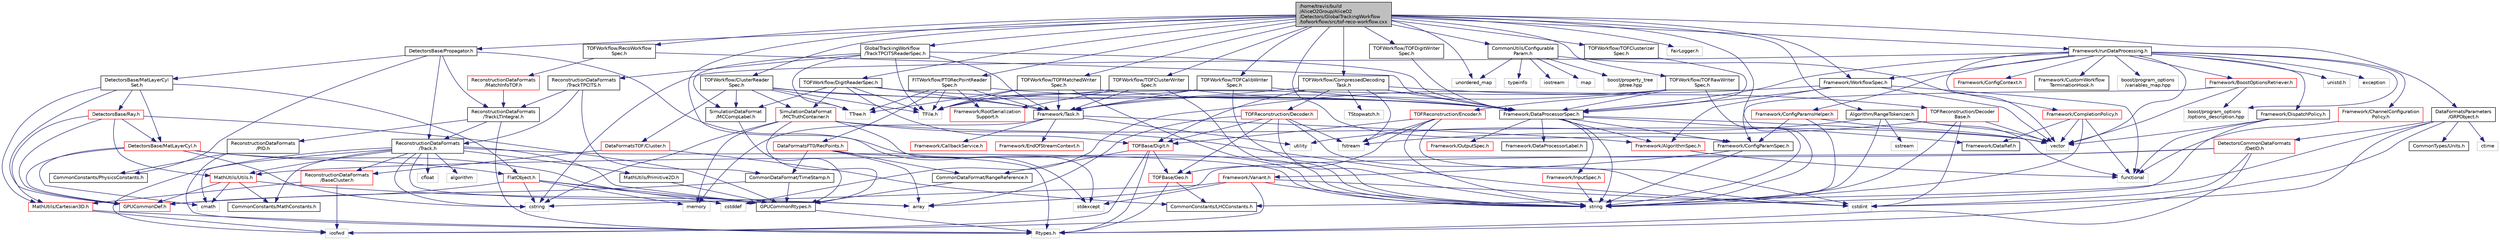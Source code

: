 digraph "/home/travis/build/AliceO2Group/AliceO2/Detectors/GlobalTrackingWorkflow/tofworkflow/src/tof-reco-workflow.cxx"
{
 // INTERACTIVE_SVG=YES
  bgcolor="transparent";
  edge [fontname="Helvetica",fontsize="10",labelfontname="Helvetica",labelfontsize="10"];
  node [fontname="Helvetica",fontsize="10",shape=record];
  Node0 [label="/home/travis/build\l/AliceO2Group/AliceO2\l/Detectors/GlobalTrackingWorkflow\l/tofworkflow/src/tof-reco-workflow.cxx",height=0.2,width=0.4,color="black", fillcolor="grey75", style="filled", fontcolor="black"];
  Node0 -> Node1 [color="midnightblue",fontsize="10",style="solid",fontname="Helvetica"];
  Node1 [label="DetectorsBase/Propagator.h",height=0.2,width=0.4,color="black",URL="$d2/df9/Propagator_8h.html"];
  Node1 -> Node2 [color="midnightblue",fontsize="10",style="solid",fontname="Helvetica"];
  Node2 [label="string",height=0.2,width=0.4,color="grey75"];
  Node1 -> Node3 [color="midnightblue",fontsize="10",style="solid",fontname="Helvetica"];
  Node3 [label="CommonConstants/PhysicsConstants.h",height=0.2,width=0.4,color="black",URL="$d3/d9d/PhysicsConstants_8h.html",tooltip="Header to collect physics constants. "];
  Node1 -> Node4 [color="midnightblue",fontsize="10",style="solid",fontname="Helvetica"];
  Node4 [label="ReconstructionDataFormats\l/Track.h",height=0.2,width=0.4,color="black",URL="$d7/d8b/DataFormats_2Reconstruction_2include_2ReconstructionDataFormats_2Track_8h.html"];
  Node4 -> Node5 [color="midnightblue",fontsize="10",style="solid",fontname="Helvetica"];
  Node5 [label="GPUCommonRtypes.h",height=0.2,width=0.4,color="black",URL="$d2/d45/GPUCommonRtypes_8h.html"];
  Node5 -> Node6 [color="midnightblue",fontsize="10",style="solid",fontname="Helvetica"];
  Node6 [label="Rtypes.h",height=0.2,width=0.4,color="grey75"];
  Node4 -> Node7 [color="midnightblue",fontsize="10",style="solid",fontname="Helvetica"];
  Node7 [label="algorithm",height=0.2,width=0.4,color="grey75"];
  Node4 -> Node8 [color="midnightblue",fontsize="10",style="solid",fontname="Helvetica"];
  Node8 [label="array",height=0.2,width=0.4,color="grey75"];
  Node4 -> Node9 [color="midnightblue",fontsize="10",style="solid",fontname="Helvetica"];
  Node9 [label="cfloat",height=0.2,width=0.4,color="grey75"];
  Node4 -> Node10 [color="midnightblue",fontsize="10",style="solid",fontname="Helvetica"];
  Node10 [label="cmath",height=0.2,width=0.4,color="grey75"];
  Node4 -> Node11 [color="midnightblue",fontsize="10",style="solid",fontname="Helvetica"];
  Node11 [label="cstring",height=0.2,width=0.4,color="grey75"];
  Node4 -> Node12 [color="midnightblue",fontsize="10",style="solid",fontname="Helvetica"];
  Node12 [label="iosfwd",height=0.2,width=0.4,color="grey75"];
  Node4 -> Node13 [color="midnightblue",fontsize="10",style="solid",fontname="Helvetica"];
  Node13 [label="ReconstructionDataFormats\l/BaseCluster.h",height=0.2,width=0.4,color="red",URL="$d4/de2/BaseCluster_8h.html"];
  Node13 -> Node12 [color="midnightblue",fontsize="10",style="solid",fontname="Helvetica"];
  Node13 -> Node33 [color="midnightblue",fontsize="10",style="solid",fontname="Helvetica"];
  Node33 [label="MathUtils/Cartesian3D.h",height=0.2,width=0.4,color="red",URL="$dd/d76/Cartesian3D_8h.html"];
  Node33 -> Node6 [color="midnightblue",fontsize="10",style="solid",fontname="Helvetica"];
  Node33 -> Node12 [color="midnightblue",fontsize="10",style="solid",fontname="Helvetica"];
  Node4 -> Node2 [color="midnightblue",fontsize="10",style="solid",fontname="Helvetica"];
  Node4 -> Node32 [color="midnightblue",fontsize="10",style="solid",fontname="Helvetica"];
  Node32 [label="CommonConstants/MathConstants.h",height=0.2,width=0.4,color="black",URL="$d6/d84/MathConstants_8h.html",tooltip="useful math constants "];
  Node4 -> Node27 [color="midnightblue",fontsize="10",style="solid",fontname="Helvetica"];
  Node27 [label="MathUtils/Utils.h",height=0.2,width=0.4,color="red",URL="$d9/d52/Common_2MathUtils_2include_2MathUtils_2Utils_8h.html"];
  Node27 -> Node8 [color="midnightblue",fontsize="10",style="solid",fontname="Helvetica"];
  Node27 -> Node10 [color="midnightblue",fontsize="10",style="solid",fontname="Helvetica"];
  Node27 -> Node28 [color="midnightblue",fontsize="10",style="solid",fontname="Helvetica"];
  Node28 [label="GPUCommonDef.h",height=0.2,width=0.4,color="red",URL="$df/d21/GPUCommonDef_8h.html"];
  Node27 -> Node32 [color="midnightblue",fontsize="10",style="solid",fontname="Helvetica"];
  Node4 -> Node43 [color="midnightblue",fontsize="10",style="solid",fontname="Helvetica"];
  Node43 [label="MathUtils/Primitive2D.h",height=0.2,width=0.4,color="black",URL="$d8/d77/Primitive2D_8h.html",tooltip="Declarations of 2D primitives: straight line (XY interval) and circle. "];
  Node43 -> Node5 [color="midnightblue",fontsize="10",style="solid",fontname="Helvetica"];
  Node1 -> Node44 [color="midnightblue",fontsize="10",style="solid",fontname="Helvetica"];
  Node44 [label="ReconstructionDataFormats\l/TrackLTIntegral.h",height=0.2,width=0.4,color="black",URL="$d6/db1/TrackLTIntegral_8h.html",tooltip="Track Length and TOF integral. "];
  Node44 -> Node6 [color="midnightblue",fontsize="10",style="solid",fontname="Helvetica"];
  Node44 -> Node45 [color="midnightblue",fontsize="10",style="solid",fontname="Helvetica"];
  Node45 [label="ReconstructionDataFormats\l/PID.h",height=0.2,width=0.4,color="black",URL="$d5/d08/DataFormats_2Reconstruction_2include_2ReconstructionDataFormats_2PID_8h.html"];
  Node45 -> Node6 [color="midnightblue",fontsize="10",style="solid",fontname="Helvetica"];
  Node45 -> Node3 [color="midnightblue",fontsize="10",style="solid",fontname="Helvetica"];
  Node44 -> Node4 [color="midnightblue",fontsize="10",style="solid",fontname="Helvetica"];
  Node1 -> Node46 [color="midnightblue",fontsize="10",style="solid",fontname="Helvetica"];
  Node46 [label="DetectorsBase/MatLayerCyl\lSet.h",height=0.2,width=0.4,color="black",URL="$d9/da9/MatLayerCylSet_8h.html",tooltip="Declarations for the wrapper for the set of cylindrical material layers. "];
  Node46 -> Node28 [color="midnightblue",fontsize="10",style="solid",fontname="Helvetica"];
  Node46 -> Node47 [color="midnightblue",fontsize="10",style="solid",fontname="Helvetica"];
  Node47 [label="DetectorsBase/MatLayerCyl.h",height=0.2,width=0.4,color="red",URL="$da/df3/MatLayerCyl_8h.html",tooltip="Declarations for single cylindrical material layer class. "];
  Node47 -> Node10 [color="midnightblue",fontsize="10",style="solid",fontname="Helvetica"];
  Node47 -> Node11 [color="midnightblue",fontsize="10",style="solid",fontname="Helvetica"];
  Node47 -> Node28 [color="midnightblue",fontsize="10",style="solid",fontname="Helvetica"];
  Node47 -> Node48 [color="midnightblue",fontsize="10",style="solid",fontname="Helvetica"];
  Node48 [label="FlatObject.h",height=0.2,width=0.4,color="red",URL="$db/dff/FlatObject_8h.html",tooltip="Definition of FlatObject class. "];
  Node48 -> Node49 [color="midnightblue",fontsize="10",style="solid",fontname="Helvetica"];
  Node49 [label="cstddef",height=0.2,width=0.4,color="grey75"];
  Node48 -> Node50 [color="midnightblue",fontsize="10",style="solid",fontname="Helvetica"];
  Node50 [label="memory",height=0.2,width=0.4,color="grey75"];
  Node48 -> Node11 [color="midnightblue",fontsize="10",style="solid",fontname="Helvetica"];
  Node48 -> Node28 [color="midnightblue",fontsize="10",style="solid",fontname="Helvetica"];
  Node48 -> Node5 [color="midnightblue",fontsize="10",style="solid",fontname="Helvetica"];
  Node47 -> Node5 [color="midnightblue",fontsize="10",style="solid",fontname="Helvetica"];
  Node46 -> Node52 [color="midnightblue",fontsize="10",style="solid",fontname="Helvetica"];
  Node52 [label="DetectorsBase/Ray.h",height=0.2,width=0.4,color="red",URL="$d4/d1b/Ray_8h.html"];
  Node52 -> Node5 [color="midnightblue",fontsize="10",style="solid",fontname="Helvetica"];
  Node52 -> Node28 [color="midnightblue",fontsize="10",style="solid",fontname="Helvetica"];
  Node52 -> Node47 [color="midnightblue",fontsize="10",style="solid",fontname="Helvetica"];
  Node52 -> Node27 [color="midnightblue",fontsize="10",style="solid",fontname="Helvetica"];
  Node52 -> Node33 [color="midnightblue",fontsize="10",style="solid",fontname="Helvetica"];
  Node46 -> Node48 [color="midnightblue",fontsize="10",style="solid",fontname="Helvetica"];
  Node46 -> Node33 [color="midnightblue",fontsize="10",style="solid",fontname="Helvetica"];
  Node0 -> Node53 [color="midnightblue",fontsize="10",style="solid",fontname="Helvetica"];
  Node53 [label="GlobalTrackingWorkflow\l/TrackTPCITSReaderSpec.h",height=0.2,width=0.4,color="black",URL="$de/daa/TrackTPCITSReaderSpec_8h.html"];
  Node53 -> Node54 [color="midnightblue",fontsize="10",style="solid",fontname="Helvetica"];
  Node54 [label="TFile.h",height=0.2,width=0.4,color="grey75"];
  Node53 -> Node55 [color="midnightblue",fontsize="10",style="solid",fontname="Helvetica"];
  Node55 [label="TTree.h",height=0.2,width=0.4,color="grey75"];
  Node53 -> Node56 [color="midnightblue",fontsize="10",style="solid",fontname="Helvetica"];
  Node56 [label="Framework/DataProcessorSpec.h",height=0.2,width=0.4,color="black",URL="$d0/df4/DataProcessorSpec_8h.html"];
  Node56 -> Node57 [color="midnightblue",fontsize="10",style="solid",fontname="Helvetica"];
  Node57 [label="Framework/AlgorithmSpec.h",height=0.2,width=0.4,color="red",URL="$d0/d14/AlgorithmSpec_8h.html"];
  Node57 -> Node125 [color="midnightblue",fontsize="10",style="solid",fontname="Helvetica"];
  Node125 [label="functional",height=0.2,width=0.4,color="grey75"];
  Node56 -> Node154 [color="midnightblue",fontsize="10",style="solid",fontname="Helvetica"];
  Node154 [label="Framework/ConfigParamSpec.h",height=0.2,width=0.4,color="black",URL="$d0/d1c/ConfigParamSpec_8h.html"];
  Node154 -> Node155 [color="midnightblue",fontsize="10",style="solid",fontname="Helvetica"];
  Node155 [label="Framework/Variant.h",height=0.2,width=0.4,color="red",URL="$de/d56/Variant_8h.html"];
  Node155 -> Node11 [color="midnightblue",fontsize="10",style="solid",fontname="Helvetica"];
  Node155 -> Node25 [color="midnightblue",fontsize="10",style="solid",fontname="Helvetica"];
  Node25 [label="cstdint",height=0.2,width=0.4,color="grey75"];
  Node155 -> Node96 [color="midnightblue",fontsize="10",style="solid",fontname="Helvetica"];
  Node96 [label="stdexcept",height=0.2,width=0.4,color="grey75"];
  Node155 -> Node12 [color="midnightblue",fontsize="10",style="solid",fontname="Helvetica"];
  Node155 -> Node2 [color="midnightblue",fontsize="10",style="solid",fontname="Helvetica"];
  Node154 -> Node2 [color="midnightblue",fontsize="10",style="solid",fontname="Helvetica"];
  Node56 -> Node159 [color="midnightblue",fontsize="10",style="solid",fontname="Helvetica"];
  Node159 [label="Framework/DataProcessorLabel.h",height=0.2,width=0.4,color="black",URL="$d1/df2/DataProcessorLabel_8h.html"];
  Node56 -> Node60 [color="midnightblue",fontsize="10",style="solid",fontname="Helvetica"];
  Node60 [label="Framework/DataRef.h",height=0.2,width=0.4,color="black",URL="$d5/dfb/DataRef_8h.html"];
  Node56 -> Node102 [color="midnightblue",fontsize="10",style="solid",fontname="Helvetica"];
  Node102 [label="Framework/InputSpec.h",height=0.2,width=0.4,color="red",URL="$d5/d3f/InputSpec_8h.html"];
  Node102 -> Node2 [color="midnightblue",fontsize="10",style="solid",fontname="Helvetica"];
  Node56 -> Node94 [color="midnightblue",fontsize="10",style="solid",fontname="Helvetica"];
  Node94 [label="Framework/OutputSpec.h",height=0.2,width=0.4,color="red",URL="$db/d2d/OutputSpec_8h.html"];
  Node56 -> Node2 [color="midnightblue",fontsize="10",style="solid",fontname="Helvetica"];
  Node56 -> Node22 [color="midnightblue",fontsize="10",style="solid",fontname="Helvetica"];
  Node22 [label="vector",height=0.2,width=0.4,color="grey75"];
  Node53 -> Node160 [color="midnightblue",fontsize="10",style="solid",fontname="Helvetica"];
  Node160 [label="Framework/Task.h",height=0.2,width=0.4,color="black",URL="$df/d4f/Task_8h.html"];
  Node160 -> Node57 [color="midnightblue",fontsize="10",style="solid",fontname="Helvetica"];
  Node160 -> Node161 [color="midnightblue",fontsize="10",style="solid",fontname="Helvetica"];
  Node161 [label="Framework/CallbackService.h",height=0.2,width=0.4,color="red",URL="$d9/d7f/CallbackService_8h.html"];
  Node160 -> Node164 [color="midnightblue",fontsize="10",style="solid",fontname="Helvetica"];
  Node164 [label="Framework/EndOfStreamContext.h",height=0.2,width=0.4,color="red",URL="$d0/d77/EndOfStreamContext_8h.html"];
  Node160 -> Node81 [color="midnightblue",fontsize="10",style="solid",fontname="Helvetica"];
  Node81 [label="utility",height=0.2,width=0.4,color="grey75"];
  Node160 -> Node50 [color="midnightblue",fontsize="10",style="solid",fontname="Helvetica"];
  Node53 -> Node165 [color="midnightblue",fontsize="10",style="solid",fontname="Helvetica"];
  Node165 [label="ReconstructionDataFormats\l/TrackTPCITS.h",height=0.2,width=0.4,color="black",URL="$d5/d1e/TrackTPCITS_8h.html",tooltip="Result of refitting TPC-ITS matched track. "];
  Node165 -> Node4 [color="midnightblue",fontsize="10",style="solid",fontname="Helvetica"];
  Node165 -> Node44 [color="midnightblue",fontsize="10",style="solid",fontname="Helvetica"];
  Node165 -> Node166 [color="midnightblue",fontsize="10",style="solid",fontname="Helvetica"];
  Node166 [label="CommonDataFormat/TimeStamp.h",height=0.2,width=0.4,color="black",URL="$df/d5d/common_2include_2CommonDataFormat_2TimeStamp_8h.html"];
  Node166 -> Node5 [color="midnightblue",fontsize="10",style="solid",fontname="Helvetica"];
  Node166 -> Node28 [color="midnightblue",fontsize="10",style="solid",fontname="Helvetica"];
  Node53 -> Node167 [color="midnightblue",fontsize="10",style="solid",fontname="Helvetica"];
  Node167 [label="SimulationDataFormat\l/MCCompLabel.h",height=0.2,width=0.4,color="black",URL="$d7/dcd/MCCompLabel_8h.html"];
  Node167 -> Node5 [color="midnightblue",fontsize="10",style="solid",fontname="Helvetica"];
  Node0 -> Node168 [color="midnightblue",fontsize="10",style="solid",fontname="Helvetica"];
  Node168 [label="TOFWorkflow/DigitReaderSpec.h",height=0.2,width=0.4,color="black",URL="$dd/dd8/TOF_2workflow_2include_2TOFWorkflow_2DigitReaderSpec_8h.html"];
  Node168 -> Node54 [color="midnightblue",fontsize="10",style="solid",fontname="Helvetica"];
  Node168 -> Node56 [color="midnightblue",fontsize="10",style="solid",fontname="Helvetica"];
  Node168 -> Node160 [color="midnightblue",fontsize="10",style="solid",fontname="Helvetica"];
  Node168 -> Node169 [color="midnightblue",fontsize="10",style="solid",fontname="Helvetica"];
  Node169 [label="TOFBase/Digit.h",height=0.2,width=0.4,color="red",URL="$d1/d90/Detectors_2TOF_2base_2include_2TOFBase_2Digit_8h.html"];
  Node169 -> Node12 [color="midnightblue",fontsize="10",style="solid",fontname="Helvetica"];
  Node169 -> Node6 [color="midnightblue",fontsize="10",style="solid",fontname="Helvetica"];
  Node169 -> Node170 [color="midnightblue",fontsize="10",style="solid",fontname="Helvetica"];
  Node170 [label="TOFBase/Geo.h",height=0.2,width=0.4,color="red",URL="$d4/d54/Geo_8h.html"];
  Node170 -> Node6 [color="midnightblue",fontsize="10",style="solid",fontname="Helvetica"];
  Node170 -> Node171 [color="midnightblue",fontsize="10",style="solid",fontname="Helvetica"];
  Node171 [label="CommonConstants/LHCConstants.h",height=0.2,width=0.4,color="black",URL="$d4/dc6/LHCConstants_8h.html",tooltip="Header to collect LHC related constants. "];
  Node169 -> Node182 [color="midnightblue",fontsize="10",style="solid",fontname="Helvetica"];
  Node182 [label="CommonDataFormat/RangeReference.h",height=0.2,width=0.4,color="black",URL="$de/d64/RangeReference_8h.html",tooltip="Class to refer to the 1st entry and N elements of some group in the continuous container. "];
  Node182 -> Node5 [color="midnightblue",fontsize="10",style="solid",fontname="Helvetica"];
  Node168 -> Node167 [color="midnightblue",fontsize="10",style="solid",fontname="Helvetica"];
  Node168 -> Node184 [color="midnightblue",fontsize="10",style="solid",fontname="Helvetica"];
  Node184 [label="SimulationDataFormat\l/MCTruthContainer.h",height=0.2,width=0.4,color="red",URL="$db/d14/MCTruthContainer_8h.html",tooltip="Definition of a container to keep Monte Carlo truth external to simulation objects. "];
  Node184 -> Node5 [color="midnightblue",fontsize="10",style="solid",fontname="Helvetica"];
  Node184 -> Node25 [color="midnightblue",fontsize="10",style="solid",fontname="Helvetica"];
  Node184 -> Node96 [color="midnightblue",fontsize="10",style="solid",fontname="Helvetica"];
  Node184 -> Node11 [color="midnightblue",fontsize="10",style="solid",fontname="Helvetica"];
  Node184 -> Node50 [color="midnightblue",fontsize="10",style="solid",fontname="Helvetica"];
  Node184 -> Node22 [color="midnightblue",fontsize="10",style="solid",fontname="Helvetica"];
  Node0 -> Node185 [color="midnightblue",fontsize="10",style="solid",fontname="Helvetica"];
  Node185 [label="TOFWorkflow/TOFDigitWriter\lSpec.h",height=0.2,width=0.4,color="black",URL="$d1/d0b/TOFDigitWriterSpec_8h.html"];
  Node185 -> Node56 [color="midnightblue",fontsize="10",style="solid",fontname="Helvetica"];
  Node0 -> Node186 [color="midnightblue",fontsize="10",style="solid",fontname="Helvetica"];
  Node186 [label="TOFWorkflow/ClusterReader\lSpec.h",height=0.2,width=0.4,color="black",URL="$d0/d42/TOF_2workflow_2include_2TOFWorkflow_2ClusterReaderSpec_8h.html"];
  Node186 -> Node54 [color="midnightblue",fontsize="10",style="solid",fontname="Helvetica"];
  Node186 -> Node55 [color="midnightblue",fontsize="10",style="solid",fontname="Helvetica"];
  Node186 -> Node56 [color="midnightblue",fontsize="10",style="solid",fontname="Helvetica"];
  Node186 -> Node160 [color="midnightblue",fontsize="10",style="solid",fontname="Helvetica"];
  Node186 -> Node187 [color="midnightblue",fontsize="10",style="solid",fontname="Helvetica"];
  Node187 [label="DataFormatsTOF/Cluster.h",height=0.2,width=0.4,color="red",URL="$d1/d50/DataFormats_2Detectors_2TOF_2include_2DataFormatsTOF_2Cluster_8h.html"];
  Node187 -> Node13 [color="midnightblue",fontsize="10",style="solid",fontname="Helvetica"];
  Node187 -> Node171 [color="midnightblue",fontsize="10",style="solid",fontname="Helvetica"];
  Node186 -> Node167 [color="midnightblue",fontsize="10",style="solid",fontname="Helvetica"];
  Node186 -> Node184 [color="midnightblue",fontsize="10",style="solid",fontname="Helvetica"];
  Node0 -> Node189 [color="midnightblue",fontsize="10",style="solid",fontname="Helvetica"];
  Node189 [label="TOFWorkflow/TOFClusterizer\lSpec.h",height=0.2,width=0.4,color="black",URL="$d1/d97/TOFClusterizerSpec_8h.html"];
  Node189 -> Node56 [color="midnightblue",fontsize="10",style="solid",fontname="Helvetica"];
  Node0 -> Node190 [color="midnightblue",fontsize="10",style="solid",fontname="Helvetica"];
  Node190 [label="TOFWorkflow/TOFClusterWriter\lSpec.h",height=0.2,width=0.4,color="black",URL="$d3/dba/TOFClusterWriterSpec_8h.html"];
  Node190 -> Node54 [color="midnightblue",fontsize="10",style="solid",fontname="Helvetica"];
  Node190 -> Node62 [color="midnightblue",fontsize="10",style="solid",fontname="Helvetica"];
  Node62 [label="Framework/RootSerialization\lSupport.h",height=0.2,width=0.4,color="red",URL="$db/dff/RootSerializationSupport_8h.html"];
  Node190 -> Node56 [color="midnightblue",fontsize="10",style="solid",fontname="Helvetica"];
  Node190 -> Node160 [color="midnightblue",fontsize="10",style="solid",fontname="Helvetica"];
  Node190 -> Node2 [color="midnightblue",fontsize="10",style="solid",fontname="Helvetica"];
  Node0 -> Node191 [color="midnightblue",fontsize="10",style="solid",fontname="Helvetica"];
  Node191 [label="TOFWorkflow/TOFMatchedWriter\lSpec.h",height=0.2,width=0.4,color="black",URL="$dd/d0f/TOFMatchedWriterSpec_8h.html"];
  Node191 -> Node55 [color="midnightblue",fontsize="10",style="solid",fontname="Helvetica"];
  Node191 -> Node54 [color="midnightblue",fontsize="10",style="solid",fontname="Helvetica"];
  Node191 -> Node56 [color="midnightblue",fontsize="10",style="solid",fontname="Helvetica"];
  Node191 -> Node160 [color="midnightblue",fontsize="10",style="solid",fontname="Helvetica"];
  Node191 -> Node2 [color="midnightblue",fontsize="10",style="solid",fontname="Helvetica"];
  Node0 -> Node192 [color="midnightblue",fontsize="10",style="solid",fontname="Helvetica"];
  Node192 [label="TOFWorkflow/TOFCalibWriter\lSpec.h",height=0.2,width=0.4,color="black",URL="$dd/d45/TOFCalibWriterSpec_8h.html"];
  Node192 -> Node54 [color="midnightblue",fontsize="10",style="solid",fontname="Helvetica"];
  Node192 -> Node56 [color="midnightblue",fontsize="10",style="solid",fontname="Helvetica"];
  Node192 -> Node160 [color="midnightblue",fontsize="10",style="solid",fontname="Helvetica"];
  Node192 -> Node2 [color="midnightblue",fontsize="10",style="solid",fontname="Helvetica"];
  Node0 -> Node193 [color="midnightblue",fontsize="10",style="solid",fontname="Helvetica"];
  Node193 [label="TOFWorkflow/TOFRawWriter\lSpec.h",height=0.2,width=0.4,color="black",URL="$dc/df7/TOFRawWriterSpec_8h.html"];
  Node193 -> Node54 [color="midnightblue",fontsize="10",style="solid",fontname="Helvetica"];
  Node193 -> Node56 [color="midnightblue",fontsize="10",style="solid",fontname="Helvetica"];
  Node193 -> Node160 [color="midnightblue",fontsize="10",style="solid",fontname="Helvetica"];
  Node193 -> Node2 [color="midnightblue",fontsize="10",style="solid",fontname="Helvetica"];
  Node193 -> Node194 [color="midnightblue",fontsize="10",style="solid",fontname="Helvetica"];
  Node194 [label="TOFReconstruction/Encoder.h",height=0.2,width=0.4,color="red",URL="$d5/d90/Detectors_2TOF_2reconstruction_2include_2TOFReconstruction_2Encoder_8h.html"];
  Node194 -> Node195 [color="midnightblue",fontsize="10",style="solid",fontname="Helvetica"];
  Node195 [label="fstream",height=0.2,width=0.4,color="grey75"];
  Node194 -> Node2 [color="midnightblue",fontsize="10",style="solid",fontname="Helvetica"];
  Node194 -> Node25 [color="midnightblue",fontsize="10",style="solid",fontname="Helvetica"];
  Node194 -> Node170 [color="midnightblue",fontsize="10",style="solid",fontname="Helvetica"];
  Node194 -> Node169 [color="midnightblue",fontsize="10",style="solid",fontname="Helvetica"];
  Node0 -> Node199 [color="midnightblue",fontsize="10",style="solid",fontname="Helvetica"];
  Node199 [label="TOFWorkflow/CompressedDecoding\lTask.h",height=0.2,width=0.4,color="black",URL="$db/d4c/CompressedDecodingTask_8h.html",tooltip="TOF compressed data decoding task. "];
  Node199 -> Node160 [color="midnightblue",fontsize="10",style="solid",fontname="Helvetica"];
  Node199 -> Node56 [color="midnightblue",fontsize="10",style="solid",fontname="Helvetica"];
  Node199 -> Node195 [color="midnightblue",fontsize="10",style="solid",fontname="Helvetica"];
  Node199 -> Node200 [color="midnightblue",fontsize="10",style="solid",fontname="Helvetica"];
  Node200 [label="TOFReconstruction/Decoder\lBase.h",height=0.2,width=0.4,color="red",URL="$d9/d06/DecoderBase_8h.html"];
  Node200 -> Node195 [color="midnightblue",fontsize="10",style="solid",fontname="Helvetica"];
  Node200 -> Node2 [color="midnightblue",fontsize="10",style="solid",fontname="Helvetica"];
  Node200 -> Node25 [color="midnightblue",fontsize="10",style="solid",fontname="Helvetica"];
  Node200 -> Node22 [color="midnightblue",fontsize="10",style="solid",fontname="Helvetica"];
  Node199 -> Node202 [color="midnightblue",fontsize="10",style="solid",fontname="Helvetica"];
  Node202 [label="TOFReconstruction/Decoder.h",height=0.2,width=0.4,color="red",URL="$d4/d36/Detectors_2TOF_2reconstruction_2include_2TOFReconstruction_2Decoder_8h.html"];
  Node202 -> Node195 [color="midnightblue",fontsize="10",style="solid",fontname="Helvetica"];
  Node202 -> Node2 [color="midnightblue",fontsize="10",style="solid",fontname="Helvetica"];
  Node202 -> Node25 [color="midnightblue",fontsize="10",style="solid",fontname="Helvetica"];
  Node202 -> Node170 [color="midnightblue",fontsize="10",style="solid",fontname="Helvetica"];
  Node202 -> Node169 [color="midnightblue",fontsize="10",style="solid",fontname="Helvetica"];
  Node202 -> Node8 [color="midnightblue",fontsize="10",style="solid",fontname="Helvetica"];
  Node199 -> Node169 [color="midnightblue",fontsize="10",style="solid",fontname="Helvetica"];
  Node199 -> Node205 [color="midnightblue",fontsize="10",style="solid",fontname="Helvetica"];
  Node205 [label="TStopwatch.h",height=0.2,width=0.4,color="grey75"];
  Node0 -> Node206 [color="midnightblue",fontsize="10",style="solid",fontname="Helvetica"];
  Node206 [label="Framework/WorkflowSpec.h",height=0.2,width=0.4,color="black",URL="$df/da1/WorkflowSpec_8h.html"];
  Node206 -> Node56 [color="midnightblue",fontsize="10",style="solid",fontname="Helvetica"];
  Node206 -> Node57 [color="midnightblue",fontsize="10",style="solid",fontname="Helvetica"];
  Node206 -> Node22 [color="midnightblue",fontsize="10",style="solid",fontname="Helvetica"];
  Node206 -> Node125 [color="midnightblue",fontsize="10",style="solid",fontname="Helvetica"];
  Node206 -> Node49 [color="midnightblue",fontsize="10",style="solid",fontname="Helvetica"];
  Node0 -> Node154 [color="midnightblue",fontsize="10",style="solid",fontname="Helvetica"];
  Node0 -> Node207 [color="midnightblue",fontsize="10",style="solid",fontname="Helvetica"];
  Node207 [label="TOFWorkflow/RecoWorkflow\lSpec.h",height=0.2,width=0.4,color="black",URL="$df/d12/RecoWorkflowSpec_8h.html"];
  Node207 -> Node56 [color="midnightblue",fontsize="10",style="solid",fontname="Helvetica"];
  Node207 -> Node208 [color="midnightblue",fontsize="10",style="solid",fontname="Helvetica"];
  Node208 [label="ReconstructionDataFormats\l/MatchInfoTOF.h",height=0.2,width=0.4,color="red",URL="$d4/d70/MatchInfoTOF_8h.html",tooltip="Class to store the output of the matching to TOF. "];
  Node208 -> Node44 [color="midnightblue",fontsize="10",style="solid",fontname="Helvetica"];
  Node0 -> Node210 [color="midnightblue",fontsize="10",style="solid",fontname="Helvetica"];
  Node210 [label="Algorithm/RangeTokenizer.h",height=0.2,width=0.4,color="black",URL="$db/dc5/RangeTokenizer_8h.html",tooltip="Helper function to tokenize sequences and ranges of integral numbers. "];
  Node210 -> Node22 [color="midnightblue",fontsize="10",style="solid",fontname="Helvetica"];
  Node210 -> Node2 [color="midnightblue",fontsize="10",style="solid",fontname="Helvetica"];
  Node210 -> Node122 [color="midnightblue",fontsize="10",style="solid",fontname="Helvetica"];
  Node122 [label="sstream",height=0.2,width=0.4,color="grey75"];
  Node210 -> Node81 [color="midnightblue",fontsize="10",style="solid",fontname="Helvetica"];
  Node210 -> Node125 [color="midnightblue",fontsize="10",style="solid",fontname="Helvetica"];
  Node0 -> Node211 [color="midnightblue",fontsize="10",style="solid",fontname="Helvetica"];
  Node211 [label="FairLogger.h",height=0.2,width=0.4,color="grey75"];
  Node0 -> Node178 [color="midnightblue",fontsize="10",style="solid",fontname="Helvetica"];
  Node178 [label="CommonUtils/Configurable\lParam.h",height=0.2,width=0.4,color="black",URL="$db/d2c/ConfigurableParam_8h.html"];
  Node178 -> Node22 [color="midnightblue",fontsize="10",style="solid",fontname="Helvetica"];
  Node178 -> Node83 [color="midnightblue",fontsize="10",style="solid",fontname="Helvetica"];
  Node83 [label="map",height=0.2,width=0.4,color="grey75"];
  Node178 -> Node112 [color="midnightblue",fontsize="10",style="solid",fontname="Helvetica"];
  Node112 [label="unordered_map",height=0.2,width=0.4,color="grey75"];
  Node178 -> Node179 [color="midnightblue",fontsize="10",style="solid",fontname="Helvetica"];
  Node179 [label="boost/property_tree\l/ptree.hpp",height=0.2,width=0.4,color="grey75"];
  Node178 -> Node132 [color="midnightblue",fontsize="10",style="solid",fontname="Helvetica"];
  Node132 [label="typeinfo",height=0.2,width=0.4,color="grey75"];
  Node178 -> Node20 [color="midnightblue",fontsize="10",style="solid",fontname="Helvetica"];
  Node20 [label="iostream",height=0.2,width=0.4,color="grey75"];
  Node0 -> Node212 [color="midnightblue",fontsize="10",style="solid",fontname="Helvetica"];
  Node212 [label="DataFormatsParameters\l/GRPObject.h",height=0.2,width=0.4,color="black",URL="$de/d28/GRPObject_8h.html",tooltip="Header of the General Run Parameters object. "];
  Node212 -> Node6 [color="midnightblue",fontsize="10",style="solid",fontname="Helvetica"];
  Node212 -> Node25 [color="midnightblue",fontsize="10",style="solid",fontname="Helvetica"];
  Node212 -> Node213 [color="midnightblue",fontsize="10",style="solid",fontname="Helvetica"];
  Node213 [label="ctime",height=0.2,width=0.4,color="grey75"];
  Node212 -> Node171 [color="midnightblue",fontsize="10",style="solid",fontname="Helvetica"];
  Node212 -> Node214 [color="midnightblue",fontsize="10",style="solid",fontname="Helvetica"];
  Node214 [label="CommonTypes/Units.h",height=0.2,width=0.4,color="black",URL="$da/d58/Units_8h.html",tooltip="Header to collect definitions for different units. "];
  Node212 -> Node23 [color="midnightblue",fontsize="10",style="solid",fontname="Helvetica"];
  Node23 [label="DetectorsCommonDataFormats\l/DetID.h",height=0.2,width=0.4,color="red",URL="$d6/d31/DetID_8h.html"];
  Node23 -> Node6 [color="midnightblue",fontsize="10",style="solid",fontname="Helvetica"];
  Node23 -> Node8 [color="midnightblue",fontsize="10",style="solid",fontname="Helvetica"];
  Node23 -> Node25 [color="midnightblue",fontsize="10",style="solid",fontname="Helvetica"];
  Node23 -> Node27 [color="midnightblue",fontsize="10",style="solid",fontname="Helvetica"];
  Node0 -> Node215 [color="midnightblue",fontsize="10",style="solid",fontname="Helvetica"];
  Node215 [label="FITWorkflow/FT0RecPointReader\lSpec.h",height=0.2,width=0.4,color="black",URL="$d1/d4b/FT0RecPointReaderSpec_8h.html"];
  Node215 -> Node54 [color="midnightblue",fontsize="10",style="solid",fontname="Helvetica"];
  Node215 -> Node55 [color="midnightblue",fontsize="10",style="solid",fontname="Helvetica"];
  Node215 -> Node62 [color="midnightblue",fontsize="10",style="solid",fontname="Helvetica"];
  Node215 -> Node56 [color="midnightblue",fontsize="10",style="solid",fontname="Helvetica"];
  Node215 -> Node160 [color="midnightblue",fontsize="10",style="solid",fontname="Helvetica"];
  Node215 -> Node216 [color="midnightblue",fontsize="10",style="solid",fontname="Helvetica"];
  Node216 [label="DataFormatsFT0/RecPoints.h",height=0.2,width=0.4,color="red",URL="$d4/d57/RecPoints_8h.html",tooltip="Definition of the FIT RecPoints class. "];
  Node216 -> Node166 [color="midnightblue",fontsize="10",style="solid",fontname="Helvetica"];
  Node216 -> Node182 [color="midnightblue",fontsize="10",style="solid",fontname="Helvetica"];
  Node216 -> Node8 [color="midnightblue",fontsize="10",style="solid",fontname="Helvetica"];
  Node216 -> Node6 [color="midnightblue",fontsize="10",style="solid",fontname="Helvetica"];
  Node0 -> Node2 [color="midnightblue",fontsize="10",style="solid",fontname="Helvetica"];
  Node0 -> Node96 [color="midnightblue",fontsize="10",style="solid",fontname="Helvetica"];
  Node0 -> Node112 [color="midnightblue",fontsize="10",style="solid",fontname="Helvetica"];
  Node0 -> Node219 [color="midnightblue",fontsize="10",style="solid",fontname="Helvetica"];
  Node219 [label="Framework/runDataProcessing.h",height=0.2,width=0.4,color="black",URL="$db/dd0/runDataProcessing_8h.html"];
  Node219 -> Node220 [color="midnightblue",fontsize="10",style="solid",fontname="Helvetica"];
  Node220 [label="Framework/ChannelConfiguration\lPolicy.h",height=0.2,width=0.4,color="red",URL="$dd/d0f/ChannelConfigurationPolicy_8h.html"];
  Node220 -> Node125 [color="midnightblue",fontsize="10",style="solid",fontname="Helvetica"];
  Node219 -> Node229 [color="midnightblue",fontsize="10",style="solid",fontname="Helvetica"];
  Node229 [label="Framework/CompletionPolicy.h",height=0.2,width=0.4,color="red",URL="$df/dd6/CompletionPolicy_8h.html"];
  Node229 -> Node60 [color="midnightblue",fontsize="10",style="solid",fontname="Helvetica"];
  Node229 -> Node125 [color="midnightblue",fontsize="10",style="solid",fontname="Helvetica"];
  Node229 -> Node2 [color="midnightblue",fontsize="10",style="solid",fontname="Helvetica"];
  Node229 -> Node22 [color="midnightblue",fontsize="10",style="solid",fontname="Helvetica"];
  Node219 -> Node136 [color="midnightblue",fontsize="10",style="solid",fontname="Helvetica"];
  Node136 [label="Framework/DispatchPolicy.h",height=0.2,width=0.4,color="black",URL="$da/de6/DispatchPolicy_8h.html"];
  Node136 -> Node125 [color="midnightblue",fontsize="10",style="solid",fontname="Helvetica"];
  Node136 -> Node2 [color="midnightblue",fontsize="10",style="solid",fontname="Helvetica"];
  Node136 -> Node22 [color="midnightblue",fontsize="10",style="solid",fontname="Helvetica"];
  Node219 -> Node230 [color="midnightblue",fontsize="10",style="solid",fontname="Helvetica"];
  Node230 [label="Framework/ConfigParamsHelper.h",height=0.2,width=0.4,color="red",URL="$dd/d2b/ConfigParamsHelper_8h.html"];
  Node230 -> Node154 [color="midnightblue",fontsize="10",style="solid",fontname="Helvetica"];
  Node230 -> Node2 [color="midnightblue",fontsize="10",style="solid",fontname="Helvetica"];
  Node230 -> Node22 [color="midnightblue",fontsize="10",style="solid",fontname="Helvetica"];
  Node219 -> Node56 [color="midnightblue",fontsize="10",style="solid",fontname="Helvetica"];
  Node219 -> Node206 [color="midnightblue",fontsize="10",style="solid",fontname="Helvetica"];
  Node219 -> Node232 [color="midnightblue",fontsize="10",style="solid",fontname="Helvetica"];
  Node232 [label="Framework/ConfigContext.h",height=0.2,width=0.4,color="red",URL="$d7/d2e/ConfigContext_8h.html"];
  Node219 -> Node237 [color="midnightblue",fontsize="10",style="solid",fontname="Helvetica"];
  Node237 [label="Framework/BoostOptionsRetriever.h",height=0.2,width=0.4,color="red",URL="$d3/d7e/BoostOptionsRetriever_8h.html"];
  Node237 -> Node154 [color="midnightblue",fontsize="10",style="solid",fontname="Helvetica"];
  Node237 -> Node238 [color="midnightblue",fontsize="10",style="solid",fontname="Helvetica"];
  Node238 [label="boost/program_options\l/options_description.hpp",height=0.2,width=0.4,color="grey75"];
  Node237 -> Node22 [color="midnightblue",fontsize="10",style="solid",fontname="Helvetica"];
  Node219 -> Node239 [color="midnightblue",fontsize="10",style="solid",fontname="Helvetica"];
  Node239 [label="Framework/CustomWorkflow\lTerminationHook.h",height=0.2,width=0.4,color="black",URL="$da/def/CustomWorkflowTerminationHook_8h.html"];
  Node219 -> Node238 [color="midnightblue",fontsize="10",style="solid",fontname="Helvetica"];
  Node219 -> Node240 [color="midnightblue",fontsize="10",style="solid",fontname="Helvetica"];
  Node240 [label="boost/program_options\l/variables_map.hpp",height=0.2,width=0.4,color="grey75"];
  Node219 -> Node241 [color="midnightblue",fontsize="10",style="solid",fontname="Helvetica"];
  Node241 [label="unistd.h",height=0.2,width=0.4,color="grey75"];
  Node219 -> Node22 [color="midnightblue",fontsize="10",style="solid",fontname="Helvetica"];
  Node219 -> Node11 [color="midnightblue",fontsize="10",style="solid",fontname="Helvetica"];
  Node219 -> Node129 [color="midnightblue",fontsize="10",style="solid",fontname="Helvetica"];
  Node129 [label="exception",height=0.2,width=0.4,color="grey75"];
}
